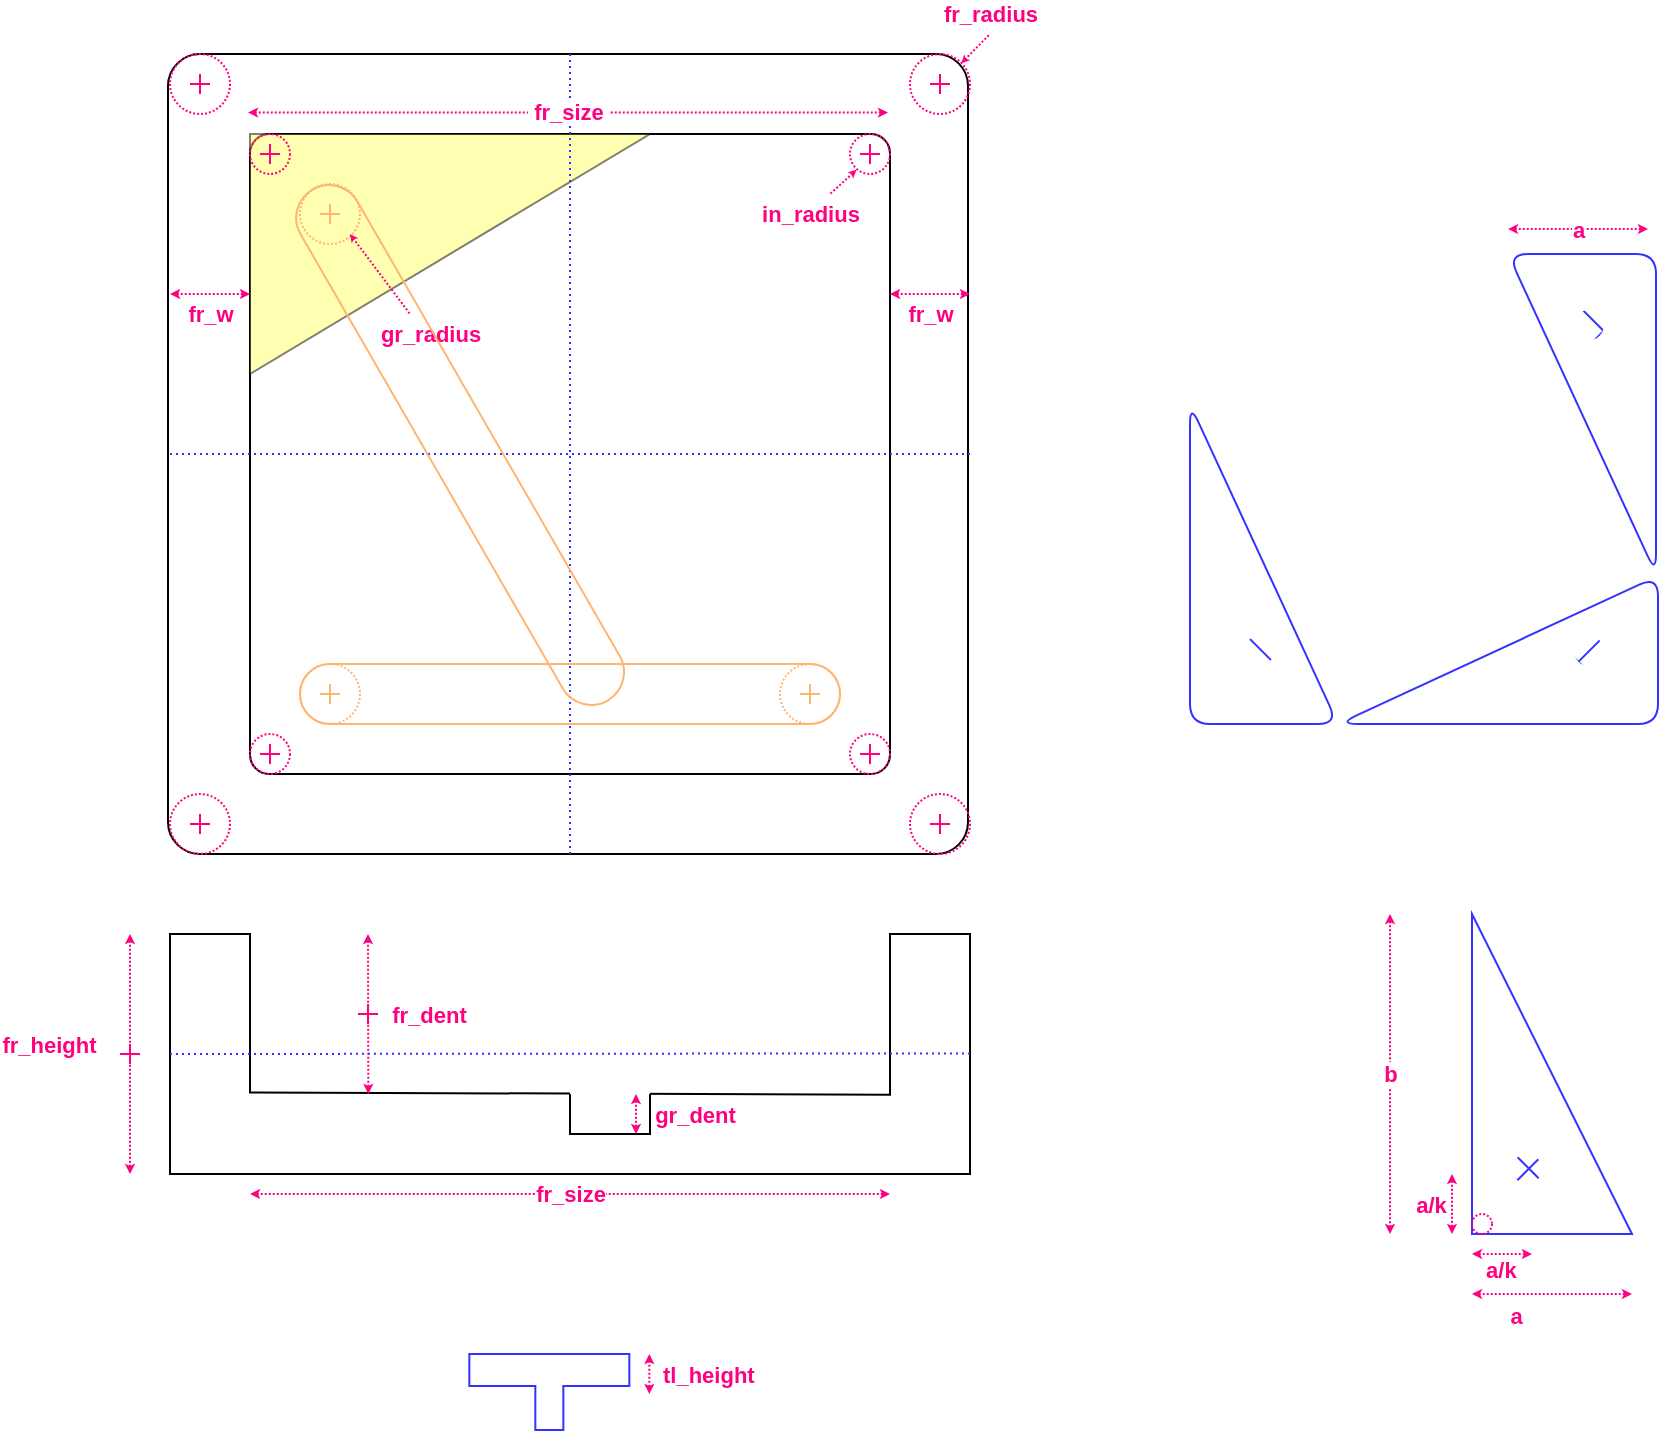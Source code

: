 <mxfile version="13.9.9" type="device"><diagram name="Design" id="nXPKwJXAH-5F6qmLnJLC"><mxGraphModel dx="2313" dy="1959" grid="1" gridSize="10" guides="1" tooltips="1" connect="0" arrows="0" fold="1" page="1" pageScale="1" pageWidth="850" pageHeight="1100" math="0" shadow="0"><root><mxCell id="qJvSbRiIBnACyHdeIX3_-0"/><mxCell id="qJvSbRiIBnACyHdeIX3_-1" parent="qJvSbRiIBnACyHdeIX3_-0"/><mxCell id="qJvSbRiIBnACyHdeIX3_-128" value="" style="rounded=1;whiteSpace=wrap;html=1;labelBackgroundColor=#ffffff;strokeColor=#000000;fillColor=none;fontColor=#000000;align=center;fontSize=11;strokeWidth=1;comic=0;sketch=0;arcSize=3;connectable=0;allowArrows=0;" parent="qJvSbRiIBnACyHdeIX3_-1" vertex="1"><mxGeometry x="-720" y="-960" width="320" height="320" as="geometry"/></mxCell><mxCell id="qJvSbRiIBnACyHdeIX3_-186" value="" style="group" parent="qJvSbRiIBnACyHdeIX3_-1" vertex="1" connectable="0"><mxGeometry x="-720" y="-960" width="200" height="120" as="geometry"/></mxCell><mxCell id="qJvSbRiIBnACyHdeIX3_-124" value="" style="verticalLabelPosition=bottom;verticalAlign=top;html=1;shape=mxgraph.basic.orthogonal_triangle;gradientColor=none;opacity=50;fillColor=#FFFF66;rotation=90;" parent="qJvSbRiIBnACyHdeIX3_-186" vertex="1"><mxGeometry x="40" y="-40.0" width="120" height="200" as="geometry"/></mxCell><mxCell id="qJvSbRiIBnACyHdeIX3_-185" value="" style="group" parent="qJvSbRiIBnACyHdeIX3_-186" vertex="1" connectable="0"><mxGeometry x="25" y="25.0" width="30" height="30" as="geometry"/></mxCell><mxCell id="qJvSbRiIBnACyHdeIX3_-180" value="" style="ellipse;whiteSpace=wrap;html=1;labelBackgroundColor=#ffffff;fontColor=#FF0080;align=center;fillColor=none;dashed=1;dashPattern=1 1;strokeColor=#FFB570;" parent="qJvSbRiIBnACyHdeIX3_-185" vertex="1"><mxGeometry width="30" height="30" as="geometry"/></mxCell><mxCell id="qJvSbRiIBnACyHdeIX3_-181" value="" style="group" parent="qJvSbRiIBnACyHdeIX3_-185" vertex="1" connectable="0"><mxGeometry x="10" y="10" width="10" height="10" as="geometry"/></mxCell><mxCell id="qJvSbRiIBnACyHdeIX3_-182" value="" style="endArrow=none;html=1;strokeWidth=1;strokeColor=#FFB570;" parent="qJvSbRiIBnACyHdeIX3_-181" edge="1"><mxGeometry width="50" height="50" relative="1" as="geometry"><mxPoint x="5" y="10" as="sourcePoint"/><mxPoint x="5" as="targetPoint"/></mxGeometry></mxCell><mxCell id="qJvSbRiIBnACyHdeIX3_-183" value="" style="endArrow=none;html=1;strokeWidth=1;strokeColor=#FFB570;" parent="qJvSbRiIBnACyHdeIX3_-181" edge="1"><mxGeometry width="50" height="50" relative="1" as="geometry"><mxPoint x="10" y="5" as="sourcePoint"/><mxPoint y="5" as="targetPoint"/></mxGeometry></mxCell><mxCell id="qJvSbRiIBnACyHdeIX3_-4" value="" style="rounded=1;whiteSpace=wrap;html=1;labelBackgroundColor=#ffffff;strokeColor=#000000;fillColor=none;fontColor=#000000;align=center;fontSize=11;strokeWidth=1;comic=0;sketch=0;arcSize=4;connectable=0;allowArrows=0;" parent="qJvSbRiIBnACyHdeIX3_-1" vertex="1"><mxGeometry x="-761" y="-1000" width="400" height="400" as="geometry"/></mxCell><mxCell id="qJvSbRiIBnACyHdeIX3_-8" value="" style="endArrow=none;html=1;strokeWidth=1;fontColor=#FF0080;endFill=0;startArrow=none;dashed=1;dashPattern=1 2;strokeColor=#3333FF;" parent="qJvSbRiIBnACyHdeIX3_-1" edge="1"><mxGeometry width="50" height="50" relative="1" as="geometry"><mxPoint x="-760" y="-800" as="sourcePoint"/><mxPoint x="-360" y="-800" as="targetPoint"/></mxGeometry></mxCell><mxCell id="qJvSbRiIBnACyHdeIX3_-9" value="" style="verticalLabelPosition=bottom;verticalAlign=middle;html=1;shape=mxgraph.basic.polygon;polyCoords=[[0.1,0.66],[0.9,0.67],[0.9,0],[1,0],[1,1],[0,1],[0,0],[0.1,0]];polyline=0;strokeColor=#000000;fillColor=none;fontColor=#000000;align=center;rounded=0;fontSize=11;strokeWidth=1;comic=0;sketch=0;connectable=0;" parent="qJvSbRiIBnACyHdeIX3_-1" vertex="1"><mxGeometry x="-760" y="-560" width="400" height="120" as="geometry"/></mxCell><mxCell id="qJvSbRiIBnACyHdeIX3_-11" value="" style="ellipse;whiteSpace=wrap;html=1;aspect=fixed;shadow=0;glass=0;comic=0;sketch=0;jiggle=1;sketchStyle=rough;strokeWidth=1;fontSize=14;fillStyle=cross-hatch;fillColor=#3333FF;strokeColor=none;" parent="qJvSbRiIBnACyHdeIX3_-1" vertex="1"><mxGeometry x="-58" y="-871.99" width="15" height="15" as="geometry"/></mxCell><mxCell id="qJvSbRiIBnACyHdeIX3_-12" value="" style="ellipse;whiteSpace=wrap;html=1;aspect=fixed;shadow=0;glass=0;comic=0;sketch=0;jiggle=1;sketchStyle=rough;strokeWidth=1;fontSize=14;fillStyle=cross-hatch;fillColor=#3333FF;strokeColor=none;" parent="qJvSbRiIBnACyHdeIX3_-1" vertex="1"><mxGeometry x="-223" y="-708.99" width="15" height="15" as="geometry"/></mxCell><mxCell id="qJvSbRiIBnACyHdeIX3_-13" value="" style="ellipse;whiteSpace=wrap;html=1;aspect=fixed;shadow=0;glass=0;comic=0;sketch=0;jiggle=1;sketchStyle=rough;strokeWidth=1;fontSize=14;fillStyle=cross-hatch;fillColor=#3333FF;strokeColor=none;" parent="qJvSbRiIBnACyHdeIX3_-1" vertex="1"><mxGeometry x="-58" y="-708.99" width="15" height="15" as="geometry"/></mxCell><mxCell id="qJvSbRiIBnACyHdeIX3_-14" value="" style="endArrow=none;html=1;strokeWidth=1;rounded=1;jumpStyle=arc;sketch=0;startFill=1;endFill=1;bendable=1;movable=1;orthogonalLoop=0;noJump=0;jiggle=3;curveFitting=3.95;simplification=1;comic=0;strokeColor=#3333FF;" parent="qJvSbRiIBnACyHdeIX3_-1" edge="1"><mxGeometry x="-85" y="-790" width="50" height="50" as="geometry"><mxPoint x="-54" y="-900" as="sourcePoint"/><mxPoint x="-54" y="-900" as="targetPoint"/><Array as="points"><mxPoint x="-91" y="-900"/><mxPoint x="-17" y="-740"/><mxPoint x="-17" y="-900"/></Array></mxGeometry></mxCell><mxCell id="qJvSbRiIBnACyHdeIX3_-15" value="" style="endArrow=none;html=1;strokeWidth=1;rounded=1;jumpStyle=arc;sketch=0;startFill=1;endFill=1;bendable=1;movable=1;orthogonalLoop=0;noJump=0;jiggle=3;curveFitting=3.95;simplification=1;comic=0;strokeColor=#3333FF;" parent="qJvSbRiIBnACyHdeIX3_-1" edge="1"><mxGeometry x="-232" y="-825" width="50" height="50" as="geometry"><mxPoint x="-213" y="-665" as="sourcePoint"/><mxPoint x="-213" y="-665" as="targetPoint"/><Array as="points"><mxPoint x="-176" y="-665"/><mxPoint x="-250" y="-825"/><mxPoint x="-250" y="-665"/></Array></mxGeometry></mxCell><mxCell id="qJvSbRiIBnACyHdeIX3_-16" value="" style="endArrow=none;html=1;strokeWidth=1;rounded=1;jumpStyle=arc;sketch=0;startFill=1;endFill=1;bendable=1;movable=1;orthogonalLoop=0;noJump=0;jiggle=3;curveFitting=3.95;simplification=1;comic=0;strokeColor=#3333FF;" parent="qJvSbRiIBnACyHdeIX3_-1" edge="1"><mxGeometry x="-176" y="-733.45" width="50" height="50" as="geometry"><mxPoint x="-16" y="-702" as="sourcePoint"/><mxPoint x="-16" y="-702" as="targetPoint"/><Array as="points"><mxPoint x="-16" y="-739"/><mxPoint x="-176" y="-665"/><mxPoint x="-16" y="-665"/></Array></mxGeometry></mxCell><mxCell id="qJvSbRiIBnACyHdeIX3_-61" value="" style="endArrow=classic;startArrow=classic;html=1;strokeWidth=1;dashed=1;dashPattern=1 1;endSize=2;startSize=2;strokeColor=#FF0080;fontColor=#FF0080;fontStyle=1" parent="qJvSbRiIBnACyHdeIX3_-1" edge="1"><mxGeometry width="50" height="50" relative="1" as="geometry"><mxPoint x="-109" y="-380" as="sourcePoint"/><mxPoint x="-29" y="-380" as="targetPoint"/></mxGeometry></mxCell><mxCell id="qJvSbRiIBnACyHdeIX3_-62" value="a" style="edgeLabel;align=center;verticalAlign=middle;resizable=0;points=[];labelBackgroundColor=#ffffff;spacing=2;spacingLeft=0;spacingRight=1;labelBorderColor=none;fontStyle=1;fontColor=#FF0080;" parent="qJvSbRiIBnACyHdeIX3_-61" vertex="1" connectable="0"><mxGeometry x="-0.433" y="1" relative="1" as="geometry"><mxPoint y="11" as="offset"/></mxGeometry></mxCell><mxCell id="qJvSbRiIBnACyHdeIX3_-63" value="b" style="endArrow=classic;startArrow=classic;html=1;strokeWidth=1;dashed=1;dashPattern=1 1;endSize=2;startSize=2;strokeColor=#FF0080;fontColor=#FF0080;fontStyle=1" parent="qJvSbRiIBnACyHdeIX3_-1" edge="1"><mxGeometry width="50" height="50" relative="1" as="geometry"><mxPoint x="-150" y="-410" as="sourcePoint"/><mxPoint x="-150" y="-570" as="targetPoint"/></mxGeometry></mxCell><mxCell id="qJvSbRiIBnACyHdeIX3_-64" value="a" style="endArrow=classic;startArrow=classic;html=1;strokeWidth=1;dashed=1;dashPattern=1 1;endSize=2;startSize=2;strokeColor=#FF0080;fontColor=#FF0080;fontStyle=1" parent="qJvSbRiIBnACyHdeIX3_-1" edge="1"><mxGeometry width="50" height="50" relative="1" as="geometry"><mxPoint x="-91" y="-912.49" as="sourcePoint"/><mxPoint x="-21" y="-912.49" as="targetPoint"/></mxGeometry></mxCell><mxCell id="qJvSbRiIBnACyHdeIX3_-66" value="fr_size" style="endArrow=classic;startArrow=classic;html=1;strokeWidth=1;dashed=1;dashPattern=1 1;endSize=2;startSize=2;strokeColor=#FF0080;fontColor=#FF0080;fontStyle=1" parent="qJvSbRiIBnACyHdeIX3_-1" edge="1"><mxGeometry width="50" height="50" relative="1" as="geometry"><mxPoint x="-720" y="-430" as="sourcePoint"/><mxPoint x="-400" y="-430" as="targetPoint"/></mxGeometry></mxCell><mxCell id="qJvSbRiIBnACyHdeIX3_-68" value="fr_radius" style="endArrow=none;startArrow=classic;html=1;strokeWidth=1;dashed=1;dashPattern=1 1;endSize=1;startSize=1;strokeColor=#FF0080;fontColor=#FF0080;fontStyle=1;endFill=0;exitX=0.855;exitY=0.155;exitDx=0;exitDy=0;exitPerimeter=0;" parent="qJvSbRiIBnACyHdeIX3_-1" source="qJvSbRiIBnACyHdeIX3_-131" edge="1"><mxGeometry x="1" y="10" width="50" height="50" relative="1" as="geometry"><mxPoint x="-360" y="-950" as="sourcePoint"/><mxPoint x="-350" y="-1010" as="targetPoint"/><mxPoint x="7" y="-3" as="offset"/></mxGeometry></mxCell><mxCell id="qJvSbRiIBnACyHdeIX3_-69" value="" style="endArrow=classic;startArrow=classic;html=1;strokeWidth=1;dashed=1;dashPattern=1 1;endSize=2;startSize=2;strokeColor=#FF0080;fontColor=#FF0080;fontStyle=1" parent="qJvSbRiIBnACyHdeIX3_-1" edge="1"><mxGeometry width="50" height="50" relative="1" as="geometry"><mxPoint x="-780" y="-560" as="sourcePoint"/><mxPoint x="-780" y="-440" as="targetPoint"/></mxGeometry></mxCell><mxCell id="qJvSbRiIBnACyHdeIX3_-70" value="fr_height" style="edgeLabel;align=center;verticalAlign=middle;resizable=0;points=[];labelBackgroundColor=#ffffff;spacing=2;spacingLeft=0;spacingRight=1;labelBorderColor=none;fontStyle=1;fontColor=#FF0080;" parent="qJvSbRiIBnACyHdeIX3_-69" vertex="1" connectable="0"><mxGeometry x="-0.433" y="1" relative="1" as="geometry"><mxPoint x="-41" y="20.71" as="offset"/></mxGeometry></mxCell><mxCell id="qJvSbRiIBnACyHdeIX3_-73" value="" style="endArrow=classic;startArrow=classic;html=1;strokeWidth=1;dashed=1;dashPattern=1 1;endSize=2;startSize=2;strokeColor=#FF0080;fontColor=#FF0080;fontStyle=1" parent="qJvSbRiIBnACyHdeIX3_-1" edge="1"><mxGeometry width="50" height="50" relative="1" as="geometry"><mxPoint x="-661" y="-560" as="sourcePoint"/><mxPoint x="-660.83" y="-480" as="targetPoint"/></mxGeometry></mxCell><mxCell id="qJvSbRiIBnACyHdeIX3_-74" value="fr_dent" style="edgeLabel;align=center;verticalAlign=middle;resizable=0;points=[];labelBackgroundColor=#ffffff;spacing=2;spacingLeft=0;spacingRight=1;labelBorderColor=none;fontStyle=1;fontColor=#FF0080;" parent="qJvSbRiIBnACyHdeIX3_-73" vertex="1" connectable="0"><mxGeometry x="-0.433" y="1" relative="1" as="geometry"><mxPoint x="29.95" y="17.15" as="offset"/></mxGeometry></mxCell><mxCell id="qJvSbRiIBnACyHdeIX3_-81" value="" style="rounded=0;whiteSpace=wrap;html=1;strokeColor=none;connectable=0;" parent="qJvSbRiIBnACyHdeIX3_-1" vertex="1"><mxGeometry x="-560" y="-510" width="40" height="40" as="geometry"/></mxCell><mxCell id="qJvSbRiIBnACyHdeIX3_-83" value="" style="endArrow=none;html=1;strokeColor=#000000;strokeWidth=1;fontColor=#000000;rounded=0;comic=0;sketch=0;entryX=1;entryY=0.75;entryDx=0;entryDy=0;" parent="qJvSbRiIBnACyHdeIX3_-1" edge="1"><mxGeometry width="50" height="50" relative="1" as="geometry"><mxPoint x="-560" y="-480" as="sourcePoint"/><mxPoint x="-520" y="-480.0" as="targetPoint"/><Array as="points"><mxPoint x="-560" y="-460"/><mxPoint x="-520" y="-460"/></Array></mxGeometry></mxCell><mxCell id="qJvSbRiIBnACyHdeIX3_-85" value="fr_w" style="endArrow=classic;startArrow=classic;html=1;strokeWidth=1;dashed=1;dashPattern=1 1;endSize=2;startSize=2;strokeColor=#FF0080;fontColor=#FF0080;fontStyle=1" parent="qJvSbRiIBnACyHdeIX3_-1" edge="1"><mxGeometry y="-10" width="50" height="50" relative="1" as="geometry"><mxPoint x="-760" y="-880" as="sourcePoint"/><mxPoint x="-720" y="-880" as="targetPoint"/><mxPoint as="offset"/></mxGeometry></mxCell><mxCell id="qJvSbRiIBnACyHdeIX3_-96" value="" style="ellipse;whiteSpace=wrap;html=1;aspect=fixed;shadow=0;glass=0;comic=0;sketch=0;jiggle=1;sketchStyle=rough;strokeWidth=1;fontSize=14;fillStyle=cross-hatch;fillColor=#3333FF;strokeColor=none;rotation=-90;" parent="qJvSbRiIBnACyHdeIX3_-1" vertex="1"><mxGeometry x="-89" y="-450" width="15" height="15" as="geometry"/></mxCell><mxCell id="qJvSbRiIBnACyHdeIX3_-97" value="" style="endArrow=none;html=1;strokeWidth=1;rounded=0;jumpStyle=arc;sketch=0;startFill=1;endFill=1;bendable=1;movable=1;orthogonalLoop=0;noJump=0;jiggle=3;curveFitting=3.95;simplification=1;comic=0;strokeColor=#3333FF;" parent="qJvSbRiIBnACyHdeIX3_-1" edge="1"><mxGeometry x="-91" y="-570" width="50" height="50" as="geometry"><mxPoint x="-72" y="-410" as="sourcePoint"/><mxPoint x="-72" y="-410" as="targetPoint"/><Array as="points"><mxPoint x="-29" y="-410"/><mxPoint x="-109" y="-570"/><mxPoint x="-109" y="-410"/></Array></mxGeometry></mxCell><mxCell id="qJvSbRiIBnACyHdeIX3_-98" value="" style="endArrow=classic;startArrow=classic;html=1;strokeWidth=1;dashed=1;dashPattern=1 1;endSize=2;startSize=2;strokeColor=#FF0080;fontColor=#FF0080;fontStyle=1" parent="qJvSbRiIBnACyHdeIX3_-1" edge="1"><mxGeometry width="50" height="50" relative="1" as="geometry"><mxPoint x="-109" y="-400" as="sourcePoint"/><mxPoint x="-79" y="-400" as="targetPoint"/></mxGeometry></mxCell><mxCell id="qJvSbRiIBnACyHdeIX3_-99" value="a/k" style="edgeLabel;align=center;verticalAlign=middle;resizable=0;points=[];labelBackgroundColor=#ffffff;spacing=2;spacingLeft=0;spacingRight=1;labelBorderColor=none;fontStyle=1;fontColor=#FF0080;" parent="qJvSbRiIBnACyHdeIX3_-98" vertex="1" connectable="0"><mxGeometry x="-0.433" y="1" relative="1" as="geometry"><mxPoint x="6.43" y="8" as="offset"/></mxGeometry></mxCell><mxCell id="qJvSbRiIBnACyHdeIX3_-100" value="" style="endArrow=classic;startArrow=classic;html=1;strokeWidth=1;dashed=1;dashPattern=1 1;endSize=2;startSize=2;strokeColor=#FF0080;fontColor=#FF0080;fontStyle=1" parent="qJvSbRiIBnACyHdeIX3_-1" edge="1"><mxGeometry width="50" height="50" relative="1" as="geometry"><mxPoint x="-119" y="-440" as="sourcePoint"/><mxPoint x="-119" y="-410" as="targetPoint"/></mxGeometry></mxCell><mxCell id="qJvSbRiIBnACyHdeIX3_-101" value="a/k" style="edgeLabel;align=center;verticalAlign=middle;resizable=0;points=[];labelBackgroundColor=#ffffff;spacing=2;spacingLeft=0;spacingRight=1;labelBorderColor=none;fontStyle=1;fontColor=#FF0080;" parent="qJvSbRiIBnACyHdeIX3_-100" vertex="1" connectable="0"><mxGeometry x="-0.433" y="1" relative="1" as="geometry"><mxPoint x="-11" y="6.43" as="offset"/></mxGeometry></mxCell><mxCell id="qJvSbRiIBnACyHdeIX3_-102" value="" style="ellipse;whiteSpace=wrap;html=1;labelBackgroundColor=#ffffff;fontColor=#FF0080;align=center;fillColor=none;strokeColor=#FF0080;dashed=1;dashPattern=1 1;" parent="qJvSbRiIBnACyHdeIX3_-1" vertex="1"><mxGeometry x="-109" y="-420" width="10" height="10" as="geometry"/></mxCell><mxCell id="qJvSbRiIBnACyHdeIX3_-103" value="" style="endArrow=none;html=1;strokeWidth=1;rounded=0;jumpStyle=arc;sketch=0;startFill=1;endFill=1;bendable=1;movable=1;orthogonalLoop=0;noJump=0;jiggle=3;curveFitting=3.95;simplification=1;comic=0;strokeColor=#3333FF;" parent="qJvSbRiIBnACyHdeIX3_-1" edge="1"><mxGeometry x="-642.33" y="-493.51" width="50" height="50" as="geometry"><mxPoint x="-590.33" y="-334" as="sourcePoint"/><mxPoint x="-590.33" y="-334" as="targetPoint"/><Array as="points"><mxPoint x="-577.33" y="-334"/><mxPoint x="-577.33" y="-312"/><mxPoint x="-563.33" y="-312"/><mxPoint x="-563.33" y="-334"/><mxPoint x="-530.33" y="-334"/><mxPoint x="-530.33" y="-350"/><mxPoint x="-610.33" y="-350"/><mxPoint x="-610.33" y="-334"/></Array></mxGeometry></mxCell><mxCell id="qJvSbRiIBnACyHdeIX3_-104" value="" style="endArrow=classic;startArrow=classic;html=1;strokeWidth=1;dashed=1;dashPattern=1 1;endSize=2;startSize=2;strokeColor=#FF0080;fontColor=#FF0080;fontStyle=1" parent="qJvSbRiIBnACyHdeIX3_-1" edge="1"><mxGeometry width="50" height="50" relative="1" as="geometry"><mxPoint x="-520.33" y="-350" as="sourcePoint"/><mxPoint x="-520.33" y="-330" as="targetPoint"/></mxGeometry></mxCell><mxCell id="qJvSbRiIBnACyHdeIX3_-105" value="tl_height" style="edgeLabel;align=center;verticalAlign=middle;resizable=0;points=[];labelBackgroundColor=#ffffff;spacing=2;spacingLeft=0;spacingRight=1;labelBorderColor=none;fontStyle=1;fontColor=#FF0080;" parent="qJvSbRiIBnACyHdeIX3_-104" vertex="1" connectable="0"><mxGeometry x="-0.433" y="1" relative="1" as="geometry"><mxPoint x="29.0" y="4.17" as="offset"/></mxGeometry></mxCell><mxCell id="qJvSbRiIBnACyHdeIX3_-127" value="" style="endArrow=none;html=1;strokeWidth=1;fontColor=#FF0080;endFill=0;dashed=1;dashPattern=1 2;strokeColor=#3333FF;" parent="qJvSbRiIBnACyHdeIX3_-1" edge="1"><mxGeometry width="50" height="50" relative="1" as="geometry"><mxPoint x="-560" y="-600" as="sourcePoint"/><mxPoint x="-560" y="-1000" as="targetPoint"/></mxGeometry></mxCell><mxCell id="qJvSbRiIBnACyHdeIX3_-129" value="" style="ellipse;whiteSpace=wrap;html=1;labelBackgroundColor=#ffffff;fontColor=#FF0080;align=center;fillColor=none;strokeColor=#FF0080;dashed=1;dashPattern=1 1;" parent="qJvSbRiIBnACyHdeIX3_-1" vertex="1"><mxGeometry x="-760" y="-1000" width="30" height="30" as="geometry"/></mxCell><mxCell id="qJvSbRiIBnACyHdeIX3_-130" value="" style="ellipse;whiteSpace=wrap;html=1;labelBackgroundColor=#ffffff;fontColor=#FF0080;align=center;fillColor=none;strokeColor=#FF0080;dashed=1;dashPattern=1 1;" parent="qJvSbRiIBnACyHdeIX3_-1" vertex="1"><mxGeometry x="-760" y="-630" width="30" height="30" as="geometry"/></mxCell><mxCell id="qJvSbRiIBnACyHdeIX3_-131" value="" style="ellipse;whiteSpace=wrap;html=1;labelBackgroundColor=#ffffff;fontColor=#FF0080;align=center;fillColor=none;strokeColor=#FF0080;dashed=1;dashPattern=1 1;" parent="qJvSbRiIBnACyHdeIX3_-1" vertex="1"><mxGeometry x="-390" y="-1000" width="30" height="30" as="geometry"/></mxCell><mxCell id="qJvSbRiIBnACyHdeIX3_-133" value="fr_w" style="endArrow=classic;startArrow=classic;html=1;strokeWidth=1;dashed=1;dashPattern=1 1;endSize=2;startSize=2;strokeColor=#FF0080;fontColor=#FF0080;fontStyle=1" parent="qJvSbRiIBnACyHdeIX3_-1" edge="1"><mxGeometry y="-10" width="50" height="50" relative="1" as="geometry"><mxPoint x="-400" y="-880.0" as="sourcePoint"/><mxPoint x="-360" y="-880.0" as="targetPoint"/><mxPoint as="offset"/></mxGeometry></mxCell><mxCell id="qJvSbRiIBnACyHdeIX3_-134" value="&amp;nbsp;fr_size&amp;nbsp;" style="endArrow=classic;startArrow=classic;html=1;strokeWidth=1;dashed=1;dashPattern=1 1;endSize=2;startSize=2;strokeColor=#FF0080;fontColor=#FF0080;fontStyle=1" parent="qJvSbRiIBnACyHdeIX3_-1" edge="1"><mxGeometry width="50" height="50" relative="1" as="geometry"><mxPoint x="-721" y="-970.69" as="sourcePoint"/><mxPoint x="-401" y="-970.69" as="targetPoint"/><mxPoint as="offset"/></mxGeometry></mxCell><mxCell id="qJvSbRiIBnACyHdeIX3_-137" value="" style="group" parent="qJvSbRiIBnACyHdeIX3_-1" vertex="1" connectable="0"><mxGeometry x="-750" y="-990" width="10" height="10" as="geometry"/></mxCell><mxCell id="qJvSbRiIBnACyHdeIX3_-135" value="" style="endArrow=none;html=1;strokeWidth=1;strokeColor=#FF0080;" parent="qJvSbRiIBnACyHdeIX3_-137" edge="1"><mxGeometry width="50" height="50" relative="1" as="geometry"><mxPoint x="5" y="10" as="sourcePoint"/><mxPoint x="5" as="targetPoint"/></mxGeometry></mxCell><mxCell id="qJvSbRiIBnACyHdeIX3_-136" value="" style="endArrow=none;html=1;strokeWidth=1;strokeColor=#FF0080;" parent="qJvSbRiIBnACyHdeIX3_-137" edge="1"><mxGeometry width="50" height="50" relative="1" as="geometry"><mxPoint x="10" y="5" as="sourcePoint"/><mxPoint y="5" as="targetPoint"/></mxGeometry></mxCell><mxCell id="qJvSbRiIBnACyHdeIX3_-138" value="" style="group" parent="qJvSbRiIBnACyHdeIX3_-1" vertex="1" connectable="0"><mxGeometry x="-380" y="-990" width="10" height="10" as="geometry"/></mxCell><mxCell id="qJvSbRiIBnACyHdeIX3_-139" value="" style="endArrow=none;html=1;strokeWidth=1;strokeColor=#FF0080;" parent="qJvSbRiIBnACyHdeIX3_-138" edge="1"><mxGeometry width="50" height="50" relative="1" as="geometry"><mxPoint x="5" y="10" as="sourcePoint"/><mxPoint x="5" as="targetPoint"/></mxGeometry></mxCell><mxCell id="qJvSbRiIBnACyHdeIX3_-140" value="" style="endArrow=none;html=1;strokeWidth=1;strokeColor=#FF0080;" parent="qJvSbRiIBnACyHdeIX3_-138" edge="1"><mxGeometry width="50" height="50" relative="1" as="geometry"><mxPoint x="10" y="5" as="sourcePoint"/><mxPoint y="5" as="targetPoint"/></mxGeometry></mxCell><mxCell id="qJvSbRiIBnACyHdeIX3_-143" value="" style="group" parent="qJvSbRiIBnACyHdeIX3_-1" vertex="1" connectable="0"><mxGeometry x="-750" y="-620" width="10" height="10" as="geometry"/></mxCell><mxCell id="qJvSbRiIBnACyHdeIX3_-144" value="" style="endArrow=none;html=1;strokeWidth=1;strokeColor=#FF0080;" parent="qJvSbRiIBnACyHdeIX3_-143" edge="1"><mxGeometry width="50" height="50" relative="1" as="geometry"><mxPoint x="5" y="10" as="sourcePoint"/><mxPoint x="5" as="targetPoint"/></mxGeometry></mxCell><mxCell id="qJvSbRiIBnACyHdeIX3_-145" value="" style="endArrow=none;html=1;strokeWidth=1;strokeColor=#FF0080;" parent="qJvSbRiIBnACyHdeIX3_-143" edge="1"><mxGeometry width="50" height="50" relative="1" as="geometry"><mxPoint x="10" y="5" as="sourcePoint"/><mxPoint y="5" as="targetPoint"/></mxGeometry></mxCell><mxCell id="qJvSbRiIBnACyHdeIX3_-146" value="" style="group" parent="qJvSbRiIBnACyHdeIX3_-1" vertex="1" connectable="0"><mxGeometry x="-380" y="-620" width="10" height="10" as="geometry"/></mxCell><mxCell id="qJvSbRiIBnACyHdeIX3_-147" value="" style="endArrow=none;html=1;strokeWidth=1;strokeColor=#FF0080;" parent="qJvSbRiIBnACyHdeIX3_-146" edge="1"><mxGeometry width="50" height="50" relative="1" as="geometry"><mxPoint x="5" y="10" as="sourcePoint"/><mxPoint x="5" as="targetPoint"/></mxGeometry></mxCell><mxCell id="qJvSbRiIBnACyHdeIX3_-148" value="" style="endArrow=none;html=1;strokeWidth=1;strokeColor=#FF0080;" parent="qJvSbRiIBnACyHdeIX3_-146" edge="1"><mxGeometry width="50" height="50" relative="1" as="geometry"><mxPoint x="10" y="5" as="sourcePoint"/><mxPoint y="5" as="targetPoint"/></mxGeometry></mxCell><mxCell id="qJvSbRiIBnACyHdeIX3_-149" value="" style="ellipse;whiteSpace=wrap;html=1;labelBackgroundColor=#ffffff;fontColor=#FF0080;align=center;fillColor=none;strokeColor=#FF0080;dashed=1;dashPattern=1 1;" parent="qJvSbRiIBnACyHdeIX3_-1" vertex="1"><mxGeometry x="-390" y="-630" width="30" height="30" as="geometry"/></mxCell><mxCell id="qJvSbRiIBnACyHdeIX3_-153" value="" style="group" parent="qJvSbRiIBnACyHdeIX3_-1" vertex="1" connectable="0"><mxGeometry x="-720" y="-960" width="20" height="20" as="geometry"/></mxCell><mxCell id="qJvSbRiIBnACyHdeIX3_-77" value="" style="ellipse;whiteSpace=wrap;html=1;labelBackgroundColor=#ffffff;fontColor=#FF0080;align=center;fillColor=none;strokeColor=#FF0080;dashed=1;dashPattern=1 1;" parent="qJvSbRiIBnACyHdeIX3_-153" vertex="1"><mxGeometry width="20" height="20" as="geometry"/></mxCell><mxCell id="qJvSbRiIBnACyHdeIX3_-150" value="" style="group" parent="qJvSbRiIBnACyHdeIX3_-153" vertex="1" connectable="0"><mxGeometry x="5" y="5" width="10" height="10" as="geometry"/></mxCell><mxCell id="qJvSbRiIBnACyHdeIX3_-151" value="" style="endArrow=none;html=1;strokeWidth=1;strokeColor=#FF0080;" parent="qJvSbRiIBnACyHdeIX3_-150" edge="1"><mxGeometry width="50" height="50" relative="1" as="geometry"><mxPoint x="5" y="10" as="sourcePoint"/><mxPoint x="5" as="targetPoint"/></mxGeometry></mxCell><mxCell id="qJvSbRiIBnACyHdeIX3_-152" value="" style="endArrow=none;html=1;strokeWidth=1;strokeColor=#FF0080;" parent="qJvSbRiIBnACyHdeIX3_-150" edge="1"><mxGeometry width="50" height="50" relative="1" as="geometry"><mxPoint x="10" y="5" as="sourcePoint"/><mxPoint y="5" as="targetPoint"/></mxGeometry></mxCell><mxCell id="qJvSbRiIBnACyHdeIX3_-154" value="" style="group" parent="qJvSbRiIBnACyHdeIX3_-1" vertex="1" connectable="0"><mxGeometry x="-420" y="-960" width="20" height="20" as="geometry"/></mxCell><mxCell id="qJvSbRiIBnACyHdeIX3_-155" value="" style="ellipse;whiteSpace=wrap;html=1;labelBackgroundColor=#ffffff;fontColor=#FF0080;align=center;fillColor=none;strokeColor=#FF0080;dashed=1;dashPattern=1 1;" parent="qJvSbRiIBnACyHdeIX3_-154" vertex="1"><mxGeometry width="20" height="20" as="geometry"/></mxCell><mxCell id="qJvSbRiIBnACyHdeIX3_-156" value="" style="group" parent="qJvSbRiIBnACyHdeIX3_-154" vertex="1" connectable="0"><mxGeometry x="5" y="5" width="10" height="10" as="geometry"/></mxCell><mxCell id="qJvSbRiIBnACyHdeIX3_-157" value="" style="endArrow=none;html=1;strokeWidth=1;strokeColor=#FF0080;" parent="qJvSbRiIBnACyHdeIX3_-156" edge="1"><mxGeometry width="50" height="50" relative="1" as="geometry"><mxPoint x="5" y="10" as="sourcePoint"/><mxPoint x="5" as="targetPoint"/></mxGeometry></mxCell><mxCell id="qJvSbRiIBnACyHdeIX3_-158" value="" style="endArrow=none;html=1;strokeWidth=1;strokeColor=#FF0080;" parent="qJvSbRiIBnACyHdeIX3_-156" edge="1"><mxGeometry width="50" height="50" relative="1" as="geometry"><mxPoint x="10" y="5" as="sourcePoint"/><mxPoint y="5" as="targetPoint"/></mxGeometry></mxCell><mxCell id="qJvSbRiIBnACyHdeIX3_-159" value="" style="group" parent="qJvSbRiIBnACyHdeIX3_-1" vertex="1" connectable="0"><mxGeometry x="-720" y="-660" width="20" height="20" as="geometry"/></mxCell><mxCell id="qJvSbRiIBnACyHdeIX3_-160" value="" style="ellipse;whiteSpace=wrap;html=1;labelBackgroundColor=#ffffff;fontColor=#FF0080;align=center;fillColor=none;strokeColor=#FF0080;dashed=1;dashPattern=1 1;" parent="qJvSbRiIBnACyHdeIX3_-159" vertex="1"><mxGeometry width="20" height="20" as="geometry"/></mxCell><mxCell id="qJvSbRiIBnACyHdeIX3_-161" value="" style="group" parent="qJvSbRiIBnACyHdeIX3_-159" vertex="1" connectable="0"><mxGeometry x="5" y="5" width="10" height="10" as="geometry"/></mxCell><mxCell id="qJvSbRiIBnACyHdeIX3_-162" value="" style="endArrow=none;html=1;strokeWidth=1;strokeColor=#FF0080;" parent="qJvSbRiIBnACyHdeIX3_-161" edge="1"><mxGeometry width="50" height="50" relative="1" as="geometry"><mxPoint x="5" y="10" as="sourcePoint"/><mxPoint x="5" as="targetPoint"/></mxGeometry></mxCell><mxCell id="qJvSbRiIBnACyHdeIX3_-163" value="" style="endArrow=none;html=1;strokeWidth=1;strokeColor=#FF0080;" parent="qJvSbRiIBnACyHdeIX3_-161" edge="1"><mxGeometry width="50" height="50" relative="1" as="geometry"><mxPoint x="10" y="5" as="sourcePoint"/><mxPoint y="5" as="targetPoint"/></mxGeometry></mxCell><mxCell id="qJvSbRiIBnACyHdeIX3_-164" value="" style="group" parent="qJvSbRiIBnACyHdeIX3_-1" vertex="1" connectable="0"><mxGeometry x="-420" y="-660" width="20" height="20" as="geometry"/></mxCell><mxCell id="qJvSbRiIBnACyHdeIX3_-165" value="" style="ellipse;whiteSpace=wrap;html=1;labelBackgroundColor=#ffffff;fontColor=#FF0080;align=center;fillColor=none;strokeColor=#FF0080;dashed=1;dashPattern=1 1;" parent="qJvSbRiIBnACyHdeIX3_-164" vertex="1"><mxGeometry width="20" height="20" as="geometry"/></mxCell><mxCell id="qJvSbRiIBnACyHdeIX3_-166" value="" style="group" parent="qJvSbRiIBnACyHdeIX3_-164" vertex="1" connectable="0"><mxGeometry x="5" y="5" width="10" height="10" as="geometry"/></mxCell><mxCell id="qJvSbRiIBnACyHdeIX3_-167" value="" style="endArrow=none;html=1;strokeWidth=1;strokeColor=#FF0080;" parent="qJvSbRiIBnACyHdeIX3_-166" edge="1"><mxGeometry width="50" height="50" relative="1" as="geometry"><mxPoint x="5" y="10" as="sourcePoint"/><mxPoint x="5" as="targetPoint"/></mxGeometry></mxCell><mxCell id="qJvSbRiIBnACyHdeIX3_-168" value="" style="endArrow=none;html=1;strokeWidth=1;strokeColor=#FF0080;" parent="qJvSbRiIBnACyHdeIX3_-166" edge="1"><mxGeometry width="50" height="50" relative="1" as="geometry"><mxPoint x="10" y="5" as="sourcePoint"/><mxPoint y="5" as="targetPoint"/></mxGeometry></mxCell><mxCell id="qJvSbRiIBnACyHdeIX3_-169" value="in_radius" style="endArrow=none;startArrow=classic;html=1;strokeWidth=1;dashed=1;dashPattern=1 1;endSize=1;startSize=1;strokeColor=#FF0080;fontColor=#FF0080;fontStyle=1;endFill=0;exitX=0.163;exitY=0.897;exitDx=0;exitDy=0;exitPerimeter=0;" parent="qJvSbRiIBnACyHdeIX3_-1" source="qJvSbRiIBnACyHdeIX3_-155" edge="1"><mxGeometry x="1" y="14" width="50" height="50" relative="1" as="geometry"><mxPoint x="-355.8" y="-983.8" as="sourcePoint"/><mxPoint x="-430" y="-930" as="targetPoint"/><mxPoint x="-19" as="offset"/></mxGeometry></mxCell><mxCell id="qJvSbRiIBnACyHdeIX3_-170" value="" style="group" parent="qJvSbRiIBnACyHdeIX3_-1" vertex="1" connectable="0"><mxGeometry x="-666" y="-525" width="10" height="10" as="geometry"/></mxCell><mxCell id="qJvSbRiIBnACyHdeIX3_-171" value="" style="endArrow=none;html=1;strokeWidth=1;strokeColor=#FF0080;" parent="qJvSbRiIBnACyHdeIX3_-170" edge="1"><mxGeometry width="50" height="50" relative="1" as="geometry"><mxPoint x="5" y="10" as="sourcePoint"/><mxPoint x="5" as="targetPoint"/></mxGeometry></mxCell><mxCell id="qJvSbRiIBnACyHdeIX3_-172" value="" style="endArrow=none;html=1;strokeWidth=1;strokeColor=#FF0080;" parent="qJvSbRiIBnACyHdeIX3_-170" edge="1"><mxGeometry width="50" height="50" relative="1" as="geometry"><mxPoint x="10" y="5" as="sourcePoint"/><mxPoint y="5" as="targetPoint"/></mxGeometry></mxCell><mxCell id="qJvSbRiIBnACyHdeIX3_-173" value="" style="group" parent="qJvSbRiIBnACyHdeIX3_-1" vertex="1" connectable="0"><mxGeometry x="-785" y="-505" width="10" height="10" as="geometry"/></mxCell><mxCell id="qJvSbRiIBnACyHdeIX3_-174" value="" style="endArrow=none;html=1;strokeWidth=1;strokeColor=#FF0080;" parent="qJvSbRiIBnACyHdeIX3_-173" edge="1"><mxGeometry width="50" height="50" relative="1" as="geometry"><mxPoint x="5" y="10" as="sourcePoint"/><mxPoint x="5" as="targetPoint"/></mxGeometry></mxCell><mxCell id="qJvSbRiIBnACyHdeIX3_-175" value="" style="endArrow=none;html=1;strokeWidth=1;strokeColor=#FF0080;" parent="qJvSbRiIBnACyHdeIX3_-173" edge="1"><mxGeometry width="50" height="50" relative="1" as="geometry"><mxPoint x="10" y="5" as="sourcePoint"/><mxPoint y="5" as="targetPoint"/></mxGeometry></mxCell><mxCell id="qJvSbRiIBnACyHdeIX3_-176" value="" style="endArrow=none;html=1;strokeWidth=1;fontColor=#FF0080;endFill=0;startArrow=none;dashed=1;dashPattern=1 2;strokeColor=#3333FF;" parent="qJvSbRiIBnACyHdeIX3_-1" edge="1"><mxGeometry width="50" height="50" relative="1" as="geometry"><mxPoint x="-760" y="-500" as="sourcePoint"/><mxPoint x="-360" y="-500.29" as="targetPoint"/></mxGeometry></mxCell><mxCell id="qJvSbRiIBnACyHdeIX3_-187" value="gr_radius" style="endArrow=none;startArrow=classic;html=1;strokeWidth=1;dashed=1;dashPattern=1 1;endSize=1;startSize=1;strokeColor=#FF0080;fontColor=#FF0080;fontStyle=1;endFill=0;" parent="qJvSbRiIBnACyHdeIX3_-1" edge="1"><mxGeometry x="1" y="14" width="50" height="50" relative="1" as="geometry"><mxPoint x="-670" y="-910" as="sourcePoint"/><mxPoint x="-640" y="-870" as="targetPoint"/><mxPoint x="-1" y="18" as="offset"/></mxGeometry></mxCell><mxCell id="qJvSbRiIBnACyHdeIX3_-188" value="" style="group" parent="qJvSbRiIBnACyHdeIX3_-1" vertex="1" connectable="0"><mxGeometry x="-695" y="-695" width="30" height="30" as="geometry"/></mxCell><mxCell id="qJvSbRiIBnACyHdeIX3_-189" value="" style="ellipse;whiteSpace=wrap;html=1;labelBackgroundColor=#ffffff;fontColor=#FF0080;align=center;fillColor=none;dashed=1;dashPattern=1 1;strokeColor=#FFB570;" parent="qJvSbRiIBnACyHdeIX3_-188" vertex="1"><mxGeometry width="30" height="30" as="geometry"/></mxCell><mxCell id="qJvSbRiIBnACyHdeIX3_-190" value="" style="group" parent="qJvSbRiIBnACyHdeIX3_-188" vertex="1" connectable="0"><mxGeometry x="10" y="10" width="10" height="10" as="geometry"/></mxCell><mxCell id="qJvSbRiIBnACyHdeIX3_-191" value="" style="endArrow=none;html=1;strokeWidth=1;strokeColor=#FFB570;" parent="qJvSbRiIBnACyHdeIX3_-190" edge="1"><mxGeometry width="50" height="50" relative="1" as="geometry"><mxPoint x="5" y="10" as="sourcePoint"/><mxPoint x="5" as="targetPoint"/></mxGeometry></mxCell><mxCell id="qJvSbRiIBnACyHdeIX3_-192" value="" style="endArrow=none;html=1;strokeWidth=1;strokeColor=#FFB570;" parent="qJvSbRiIBnACyHdeIX3_-190" edge="1"><mxGeometry width="50" height="50" relative="1" as="geometry"><mxPoint x="10" y="5" as="sourcePoint"/><mxPoint y="5" as="targetPoint"/></mxGeometry></mxCell><mxCell id="qJvSbRiIBnACyHdeIX3_-193" value="" style="group" parent="qJvSbRiIBnACyHdeIX3_-1" vertex="1" connectable="0"><mxGeometry x="-455" y="-695" width="30" height="30" as="geometry"/></mxCell><mxCell id="qJvSbRiIBnACyHdeIX3_-194" value="" style="ellipse;whiteSpace=wrap;html=1;labelBackgroundColor=#ffffff;fontColor=#FF0080;align=center;fillColor=none;dashed=1;dashPattern=1 1;strokeColor=#FFB570;" parent="qJvSbRiIBnACyHdeIX3_-193" vertex="1"><mxGeometry width="30" height="30" as="geometry"/></mxCell><mxCell id="qJvSbRiIBnACyHdeIX3_-195" value="" style="group" parent="qJvSbRiIBnACyHdeIX3_-193" vertex="1" connectable="0"><mxGeometry x="10" y="10" width="10" height="10" as="geometry"/></mxCell><mxCell id="qJvSbRiIBnACyHdeIX3_-196" value="" style="endArrow=none;html=1;strokeWidth=1;strokeColor=#FFB570;" parent="qJvSbRiIBnACyHdeIX3_-195" edge="1"><mxGeometry width="50" height="50" relative="1" as="geometry"><mxPoint x="5" y="10" as="sourcePoint"/><mxPoint x="5" as="targetPoint"/></mxGeometry></mxCell><mxCell id="qJvSbRiIBnACyHdeIX3_-197" value="" style="endArrow=none;html=1;strokeWidth=1;strokeColor=#FFB570;" parent="qJvSbRiIBnACyHdeIX3_-195" edge="1"><mxGeometry width="50" height="50" relative="1" as="geometry"><mxPoint x="10" y="5" as="sourcePoint"/><mxPoint y="5" as="targetPoint"/></mxGeometry></mxCell><mxCell id="qJvSbRiIBnACyHdeIX3_-203" value="" style="rounded=1;whiteSpace=wrap;html=1;fontFamily=Helvetica;fontSize=12;fontColor=#000000;align=center;strokeColor=#FFB570;arcSize=50;fillColor=none;" parent="qJvSbRiIBnACyHdeIX3_-1" vertex="1"><mxGeometry x="-695" y="-695" width="270" height="30" as="geometry"/></mxCell><mxCell id="qJvSbRiIBnACyHdeIX3_-204" value="" style="rounded=1;whiteSpace=wrap;html=1;fontFamily=Helvetica;fontSize=12;fontColor=#000000;align=center;strokeColor=#FFB570;arcSize=50;fillColor=none;rotation=60;" parent="qJvSbRiIBnACyHdeIX3_-1" vertex="1"><mxGeometry x="-762.45" y="-820.87" width="295" height="32.78" as="geometry"/></mxCell><mxCell id="qJvSbRiIBnACyHdeIX3_-71" value="" style="endArrow=classic;startArrow=classic;html=1;strokeWidth=1;dashed=1;dashPattern=1 1;endSize=2;startSize=2;strokeColor=#FF0080;fontColor=#FF0080;fontStyle=1" parent="qJvSbRiIBnACyHdeIX3_-1" edge="1"><mxGeometry width="50" height="50" relative="1" as="geometry"><mxPoint x="-527" y="-480" as="sourcePoint"/><mxPoint x="-527" y="-460" as="targetPoint"/></mxGeometry></mxCell><mxCell id="qJvSbRiIBnACyHdeIX3_-72" value="gr_dent" style="edgeLabel;align=center;verticalAlign=middle;resizable=0;points=[];labelBackgroundColor=#ffffff;spacing=2;spacingLeft=0;spacingRight=1;labelBorderColor=none;fontStyle=1;fontColor=#FF0080;" parent="qJvSbRiIBnACyHdeIX3_-71" vertex="1" connectable="0"><mxGeometry x="-0.433" y="1" relative="1" as="geometry"><mxPoint x="29.0" y="4.17" as="offset"/></mxGeometry></mxCell></root></mxGraphModel></diagram></mxfile>
